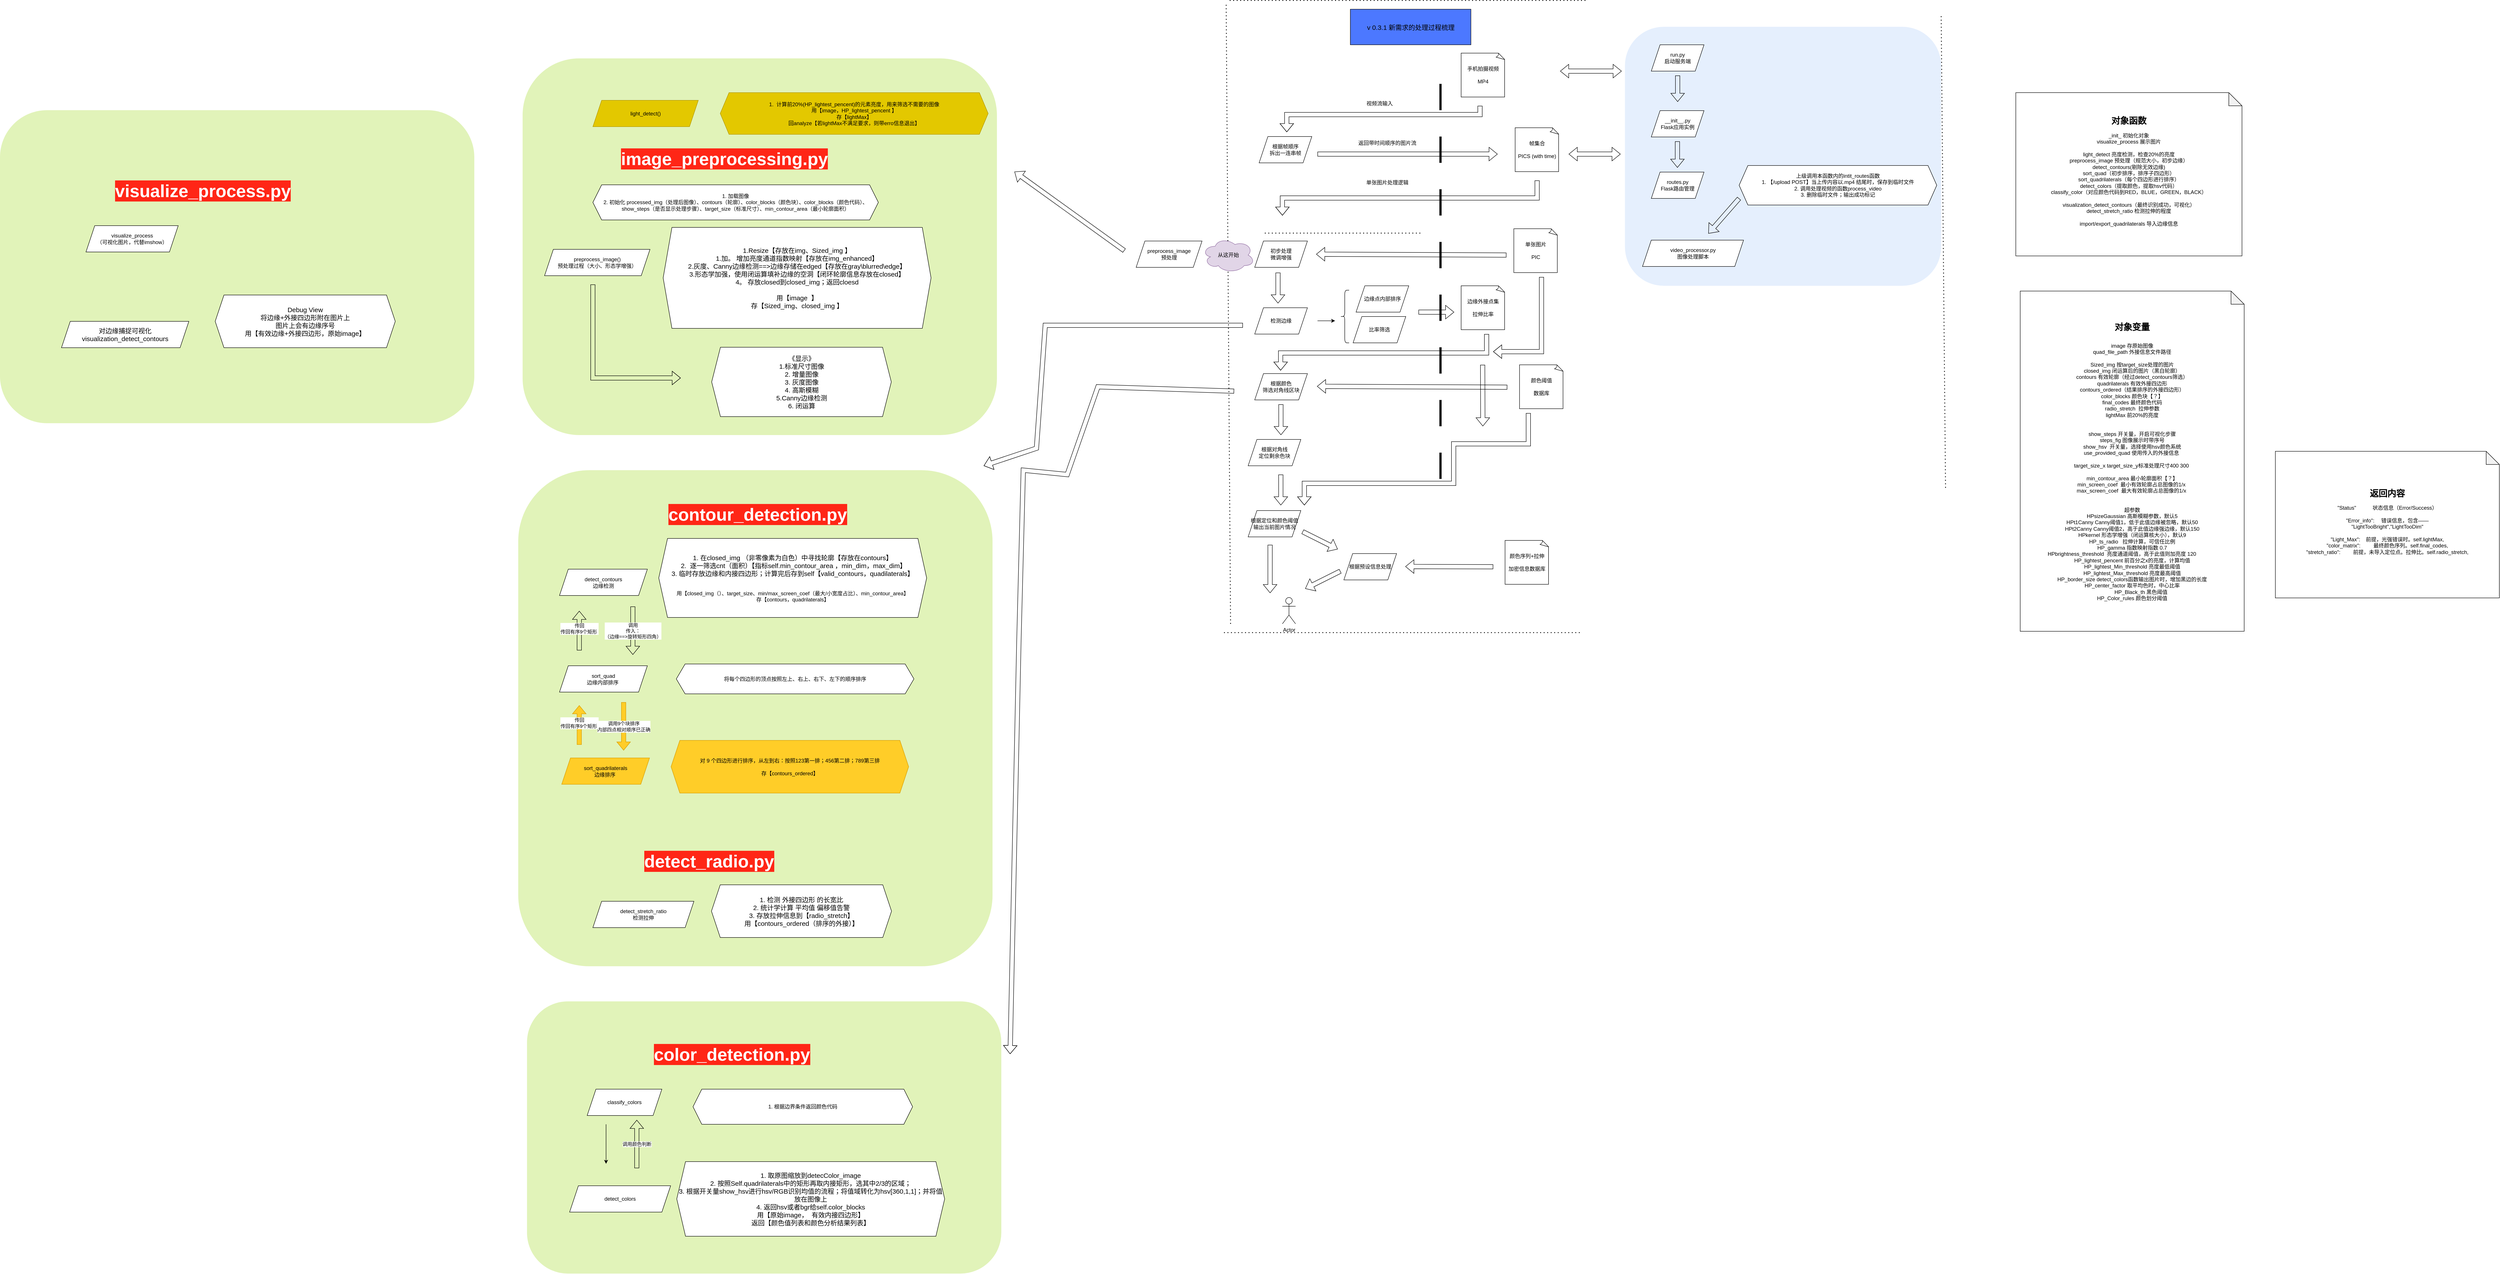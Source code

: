 <mxfile version="26.0.16">
  <diagram name="第 1 页" id="X3MkfHMA-2dLpV_lL1O-">
    <mxGraphModel dx="5088" dy="-6663" grid="1" gridSize="10" guides="1" tooltips="1" connect="1" arrows="1" fold="1" page="1" pageScale="1" pageWidth="827" pageHeight="1169" math="0" shadow="0">
      <root>
        <mxCell id="0" />
        <mxCell id="1" parent="0" />
        <mxCell id="vRCZJDBlkF_2aCLNZv0a-88" value="" style="rounded=1;whiteSpace=wrap;html=1;fillColor=#cdeb8b;strokeColor=none;gradientColor=none;opacity=60;" vertex="1" parent="1">
          <mxGeometry x="-1960" y="8488" width="1080" height="713" as="geometry" />
        </mxCell>
        <mxCell id="vRCZJDBlkF_2aCLNZv0a-86" value="" style="rounded=1;whiteSpace=wrap;html=1;fillColor=#cdeb8b;strokeColor=none;gradientColor=none;opacity=60;" vertex="1" parent="1">
          <mxGeometry x="-760" y="10518" width="1080" height="620" as="geometry" />
        </mxCell>
        <mxCell id="vRCZJDBlkF_2aCLNZv0a-84" value="" style="rounded=1;whiteSpace=wrap;html=1;fillColor=#cdeb8b;strokeColor=none;gradientColor=none;opacity=60;" vertex="1" parent="1">
          <mxGeometry x="-780" y="9308" width="1080" height="1130" as="geometry" />
        </mxCell>
        <mxCell id="vRCZJDBlkF_2aCLNZv0a-82" value="" style="rounded=1;whiteSpace=wrap;html=1;fillColor=#cdeb8b;strokeColor=none;gradientColor=none;opacity=60;" vertex="1" parent="1">
          <mxGeometry x="-770" y="8370" width="1080" height="858" as="geometry" />
        </mxCell>
        <mxCell id="vRCZJDBlkF_2aCLNZv0a-47" value="" style="rounded=1;whiteSpace=wrap;html=1;fillColor=#dae8fc;strokeColor=none;opacity=70;" vertex="1" parent="1">
          <mxGeometry x="1740" y="8298" width="720" height="590" as="geometry" />
        </mxCell>
        <mxCell id="7vLvrybka1iJJGD-MOHu-24" value="&lt;span style=&quot;font-size: 15px;&quot;&gt;1. 在closed_img （非零像素为白色）中寻找轮廓【存放在contours】&lt;/span&gt;&lt;div&gt;&lt;span style=&quot;font-size: 15px;&quot;&gt;&amp;nbsp;2.&amp;nbsp; 逐一筛选cnt（面积）【指标self.min_contour_area ，min_dim，max_dim】&lt;/span&gt;&lt;/div&gt;&lt;div&gt;&lt;span style=&quot;font-size: 15px;&quot;&gt;3. 临时存放边缘和内接四边形；计算完后存到self【valid_contours，quadilaterals】&lt;/span&gt;&lt;/div&gt;&lt;div&gt;&lt;br&gt;&lt;/div&gt;&lt;div&gt;&lt;br&gt;&lt;/div&gt;&lt;div&gt;用【closed_img（）、target_size、min/max_screen_coef（最大/小宽度占比）、min_contour_area】&lt;/div&gt;&lt;div&gt;存【contours，quadrilaterals】&lt;/div&gt;" style="shape=hexagon;perimeter=hexagonPerimeter2;whiteSpace=wrap;html=1;fixedSize=1;" parent="1" vertex="1">
          <mxGeometry x="-460" y="9463.5" width="610" height="180" as="geometry" />
        </mxCell>
        <mxCell id="7vLvrybka1iJJGD-MOHu-25" value="visualize_process&lt;div&gt;（可视化图片，代替imshow&lt;span style=&quot;background-color: transparent; color: light-dark(rgb(0, 0, 0), rgb(255, 255, 255));&quot;&gt;）&lt;/span&gt;&lt;/div&gt;" style="shape=parallelogram;perimeter=parallelogramPerimeter;whiteSpace=wrap;html=1;fixedSize=1;" parent="1" vertex="1">
          <mxGeometry x="-1764.23" y="8751" width="210" height="60" as="geometry" />
        </mxCell>
        <mxCell id="7vLvrybka1iJJGD-MOHu-26" value="detect_contours&lt;div&gt;边缘检测&lt;/div&gt;" style="shape=parallelogram;perimeter=parallelogramPerimeter;whiteSpace=wrap;html=1;fixedSize=1;" parent="1" vertex="1">
          <mxGeometry x="-686" y="9533.5" width="200" height="60" as="geometry" />
        </mxCell>
        <mxCell id="7vLvrybka1iJJGD-MOHu-27" value="&lt;div&gt;sort_quadrilaterals&lt;/div&gt;&lt;div&gt;&lt;span style=&quot;background-color: transparent; color: light-dark(rgb(0, 0, 0), rgb(255, 255, 255));&quot;&gt;边缘排序&amp;nbsp;&lt;/span&gt;&lt;/div&gt;" style="shape=parallelogram;perimeter=parallelogramPerimeter;whiteSpace=wrap;html=1;fixedSize=1;fillColor=#ffcd28;strokeColor=#d79b00;gradientColor=none;" parent="1" vertex="1">
          <mxGeometry x="-681" y="9963.5" width="200" height="60" as="geometry" />
        </mxCell>
        <mxCell id="7vLvrybka1iJJGD-MOHu-28" value="&lt;div&gt;detect_stretch_ratio&lt;/div&gt;&lt;div&gt;检测拉伸&lt;/div&gt;" style="shape=parallelogram;perimeter=parallelogramPerimeter;whiteSpace=wrap;html=1;fixedSize=1;" parent="1" vertex="1">
          <mxGeometry x="-610" y="10290" width="230" height="60" as="geometry" />
        </mxCell>
        <mxCell id="7vLvrybka1iJJGD-MOHu-30" value="&lt;div&gt;&lt;font style=&quot;font-size: 20px;&quot;&gt;&lt;b&gt;对象变量&lt;/b&gt;&lt;/font&gt;&lt;/div&gt;&lt;div&gt;&lt;font style=&quot;font-size: 20px;&quot;&gt;&lt;b&gt;&lt;br&gt;&lt;/b&gt;&lt;/font&gt;&lt;/div&gt;image 存原始图像&lt;div&gt;quad_file_path 外接信息文件路径&lt;br&gt;&lt;div&gt;&lt;br&gt;&lt;/div&gt;&lt;div&gt;Sized_img 按target_size处理的&lt;span style=&quot;background-color: transparent; color: light-dark(rgb(0, 0, 0), rgb(255, 255, 255));&quot;&gt;图片&lt;/span&gt;&lt;/div&gt;&lt;div&gt;closed_img 闭运算后的图片（黑白轮廓）&lt;/div&gt;&lt;div&gt;contours 有效轮廓（经过detect_contours筛选）&lt;/div&gt;&lt;div&gt;quadrilaterals 有效外接四边形&lt;/div&gt;&lt;div&gt;contours_ordered（结果排序的外接四边形）&lt;/div&gt;&lt;div&gt;color_blocks 颜色块【？】&lt;/div&gt;&lt;div&gt;final_codes 最终颜色代码&lt;/div&gt;&lt;div&gt;&lt;div&gt;radio_stretch&amp;nbsp; 拉伸参数&lt;/div&gt;&lt;/div&gt;&lt;div&gt;lightMax 前20%的亮度&lt;/div&gt;&lt;div&gt;&lt;br&gt;&lt;/div&gt;&lt;div&gt;&lt;br&gt;&lt;/div&gt;&lt;div&gt;show_steps 开关量，开启可视化步骤&lt;/div&gt;&lt;div&gt;steps_fig 图像展示时带序号&lt;/div&gt;&lt;div&gt;show_hsv&amp;nbsp; 开关量，选择使用hsv颜色系统&lt;/div&gt;&lt;div&gt;use_provided_quad&amp;nbsp;使用传入的外接信息&amp;nbsp;&lt;/div&gt;&lt;div&gt;&lt;br&gt;&lt;/div&gt;&lt;div&gt;target_size_x&amp;nbsp;&lt;span style=&quot;background-color: transparent; color: light-dark(rgb(0, 0, 0), rgb(255, 255, 255));&quot;&gt;target_size_y&lt;/span&gt;&lt;span style=&quot;background-color: transparent; color: light-dark(rgb(0, 0, 0), rgb(255, 255, 255));&quot;&gt;标准处理尺寸400 300&amp;nbsp;&lt;/span&gt;&lt;/div&gt;&lt;div&gt;&lt;br&gt;&lt;/div&gt;&lt;div&gt;min_contour_area 最小轮廓面积【？】&lt;/div&gt;&lt;div&gt;&lt;div&gt;min_screen_coef&amp;nbsp; 最小有效轮廓占总图像的1/x&amp;nbsp;&lt;/div&gt;&lt;/div&gt;&lt;div&gt;max_screen_coef&amp;nbsp; 最大有效轮廓占总图像的1/x&amp;nbsp;&lt;/div&gt;&lt;div&gt;&lt;br&gt;&lt;/div&gt;&lt;div&gt;&lt;br&gt;&lt;/div&gt;&lt;div&gt;超参数&lt;/div&gt;&lt;div&gt;HPsizeGaussian 高斯模糊参数，默认5&lt;/div&gt;&lt;div&gt;HPt1Canny Canny阈值1，低于此值边缘被忽略，默认50&lt;/div&gt;&lt;div&gt;HPt2Canny&amp;nbsp;&lt;span style=&quot;background-color: transparent; color: light-dark(rgb(0, 0, 0), rgb(255, 255, 255));&quot;&gt;Canny阈值2，高于此值边缘强边缘，默认150&lt;/span&gt;&lt;/div&gt;&lt;div&gt;&lt;span style=&quot;background-color: transparent; color: light-dark(rgb(0, 0, 0), rgb(255, 255, 255));&quot;&gt;HPkernel 形态学增强（闭运算核大小），默认9&lt;/span&gt;&lt;/div&gt;&lt;div&gt;&lt;span style=&quot;background-color: transparent;&quot;&gt;&lt;div style=&quot;&quot;&gt;HP_ts_radio&amp;nbsp; &amp;nbsp;拉伸计算，可信任比例&lt;/div&gt;&lt;div style=&quot;&quot;&gt;HP_gamma 指数映射指数 0.7&lt;/div&gt;&lt;div style=&quot;&quot;&gt;&lt;div&gt;HPbrightness_threshold&amp;nbsp; 亮度通道阈值，高于此值则加亮度 120&amp;nbsp; &amp;nbsp; &amp;nbsp; &amp;nbsp; &amp;nbsp; &amp;nbsp; &amp;nbsp;&amp;nbsp;&lt;/div&gt;&lt;div&gt;HP_lightest_pencent 前百分之x的亮度，计算均值&lt;/div&gt;&lt;div&gt;HP_lightest_Min_threshold 亮度最低阈值&lt;/div&gt;&lt;div&gt;HP_lightest_Max_threshold 亮度最高阈值&lt;/div&gt;&lt;div&gt;HP_border_size detect_colors函数输出图片时，增加黑边的长度&lt;/div&gt;&lt;div&gt;HP_center_factor 取平均色时，中心比率&lt;/div&gt;&lt;/div&gt;&lt;/span&gt;&lt;/div&gt;&lt;/div&gt;&lt;blockquote style=&quot;margin: 0 0 0 40px; border: none; padding: 0px;&quot;&gt;&lt;div&gt;&lt;div&gt;&lt;span style=&quot;background-color: transparent;&quot;&gt;&lt;div style=&quot;&quot;&gt;&lt;div&gt;HP_Black_th 黑色阈值&lt;/div&gt;&lt;/div&gt;&lt;/span&gt;&lt;/div&gt;&lt;/div&gt;&lt;/blockquote&gt;&lt;div&gt;&lt;span style=&quot;background-color: transparent;&quot;&gt;&lt;div style=&quot;&quot;&gt;&lt;div&gt;HP_Color_rules 颜色划分阈值&lt;/div&gt;&lt;/div&gt;&lt;/span&gt;&lt;/div&gt;" style="shape=note;whiteSpace=wrap;html=1;backgroundOutline=1;darkOpacity=0.05;" parent="1" vertex="1">
          <mxGeometry x="2640" y="8900" width="510" height="775" as="geometry" />
        </mxCell>
        <mxCell id="7vLvrybka1iJJGD-MOHu-31" value="&lt;div&gt;&lt;font style=&quot;font-size: 20px;&quot;&gt;&lt;b&gt;对象函数&lt;/b&gt;&lt;/font&gt;&lt;/div&gt;&lt;div&gt;&lt;br&gt;&lt;/div&gt;&lt;div&gt;_init_ 初始化对象&lt;/div&gt;&lt;div&gt;visualize_process 展示图片&lt;/div&gt;&lt;div&gt;&lt;br&gt;&lt;/div&gt;&lt;div&gt;light_detect 亮度检测，检查20%的亮度&lt;/div&gt;&lt;div&gt;preprocess_image 预处理（规范大小，初步边缘）&lt;/div&gt;&lt;div&gt;detect_contours(剔除无效边缘)&lt;/div&gt;&lt;div&gt;sort_quad（初步排序，排序子四边形）&lt;/div&gt;&lt;div&gt;sort_quadrilaterals（每个四边形进行排序）&lt;/div&gt;&lt;div&gt;detect_colors（提取颜色，提取hsv代码）&lt;/div&gt;&lt;div&gt;classify_color（对应颜色代码到RED，BLUE，GREEN，BLACK）&lt;/div&gt;&lt;div&gt;&lt;br&gt;&lt;/div&gt;&lt;div&gt;visualization_detect_contours（最终识别成功，可视化）&lt;/div&gt;&lt;div&gt;&lt;div&gt;detect_stretch_ratio 检测拉伸的程度&lt;/div&gt;&lt;/div&gt;&lt;div&gt;&lt;br&gt;&lt;/div&gt;&lt;div&gt;import/export_quadrilaterals 导入边缘信息&lt;/div&gt;&lt;div&gt;&lt;br&gt;&lt;/div&gt;" style="shape=note;whiteSpace=wrap;html=1;backgroundOutline=1;darkOpacity=0.05;" parent="1" vertex="1">
          <mxGeometry x="2630" y="8448" width="515" height="372" as="geometry" />
        </mxCell>
        <UserObject label="visualize_process.py" id="7vLvrybka1iJJGD-MOHu-44">
          <mxCell style="text;whiteSpace=wrap;fontSize=40;labelBackgroundColor=#FF2616;fontStyle=1;fontColor=#FFFFFF;" parent="1" vertex="1">
            <mxGeometry x="-1700" y="8641" width="440" height="40" as="geometry" />
          </mxCell>
        </UserObject>
        <mxCell id="7vLvrybka1iJJGD-MOHu-45" value="&lt;div&gt;&lt;div&gt;&lt;span style=&quot;font-size: 15px;&quot;&gt;Debug View&lt;/span&gt;&lt;/div&gt;&lt;div&gt;&lt;span style=&quot;font-size: 15px;&quot;&gt;将边缘+外接四边形附在图片上&lt;/span&gt;&lt;span style=&quot;background-color: transparent; color: light-dark(rgb(0, 0, 0), rgb(255, 255, 255));&quot;&gt;&lt;/span&gt;&lt;/div&gt;&lt;/div&gt;&lt;div&gt;&lt;span style=&quot;font-size: 15px;&quot;&gt;图片上会有边缘序号&lt;/span&gt;&lt;/div&gt;&lt;div&gt;&lt;span style=&quot;font-size: 15px;&quot;&gt;用【有效边缘+外接四边形，原始image】&lt;/span&gt;&lt;/div&gt;" style="shape=hexagon;perimeter=hexagonPerimeter2;whiteSpace=wrap;html=1;fixedSize=1;" parent="1" vertex="1">
          <mxGeometry x="-1470" y="8909" width="410" height="120" as="geometry" />
        </mxCell>
        <mxCell id="7vLvrybka1iJJGD-MOHu-46" value="&lt;span style=&quot;font-size: 15px;&quot;&gt;对边缘捕捉可视化&lt;/span&gt;&lt;div&gt;&lt;span style=&quot;background-color: transparent; font-size: 15px;&quot;&gt;visualization_detect_contours&lt;/span&gt;&lt;/div&gt;" style="shape=parallelogram;perimeter=parallelogramPerimeter;whiteSpace=wrap;html=1;fixedSize=1;" parent="1" vertex="1">
          <mxGeometry x="-1820" y="8969" width="290" height="60" as="geometry" />
        </mxCell>
        <UserObject label="color_detection.py" id="7vLvrybka1iJJGD-MOHu-49">
          <mxCell style="text;whiteSpace=wrap;fontSize=40;labelBackgroundColor=#FF2616;fontStyle=1;fontColor=#FFFFFF;" parent="1" vertex="1">
            <mxGeometry x="-473" y="10608" width="440" height="40" as="geometry" />
          </mxCell>
        </UserObject>
        <mxCell id="7vLvrybka1iJJGD-MOHu-50" value="detect_colors" style="shape=parallelogram;perimeter=parallelogramPerimeter;whiteSpace=wrap;html=1;fixedSize=1;" parent="1" vertex="1">
          <mxGeometry x="-663" y="10938" width="230" height="60" as="geometry" />
        </mxCell>
        <mxCell id="7vLvrybka1iJJGD-MOHu-51" value="&lt;span style=&quot;font-size: 15px;&quot;&gt;1. 取原图缩放到detecColor_image&lt;/span&gt;&lt;div&gt;&lt;span style=&quot;font-size: 15px;&quot;&gt;2. 按照Self.quadrilaterals中的矩形再取内接矩形，选其中2/3的区域；&lt;/span&gt;&lt;/div&gt;&lt;div&gt;&lt;span style=&quot;font-size: 15px;&quot;&gt;3. 根据开关量show_hsv进行hsv/RGB识别均值的流程；将值域转化为hsv[360,1,1]；并将值放在图像上&lt;/span&gt;&lt;/div&gt;&lt;div&gt;&lt;span style=&quot;font-size: 15px;&quot;&gt;4. 返回hsv或者bgr给self.color_blocks&lt;/span&gt;&lt;/div&gt;&lt;div&gt;&lt;span style=&quot;font-size: 15px;&quot;&gt;用【原始image&lt;/span&gt;&lt;font style=&quot;font-size: 15px;&quot;&gt;，&amp;nbsp; 有效内接四边形】&lt;/font&gt;&lt;/div&gt;&lt;div&gt;&lt;font style=&quot;font-size: 15px;&quot;&gt;返回【颜色值列表和颜色分析结果列表】&lt;/font&gt;&lt;/div&gt;" style="shape=hexagon;perimeter=hexagonPerimeter2;whiteSpace=wrap;html=1;fixedSize=1;" parent="1" vertex="1">
          <mxGeometry x="-419" y="10883" width="610" height="170" as="geometry" />
        </mxCell>
        <mxCell id="7vLvrybka1iJJGD-MOHu-52" value="classify_colors" style="shape=parallelogram;perimeter=parallelogramPerimeter;whiteSpace=wrap;html=1;fixedSize=1;" parent="1" vertex="1">
          <mxGeometry x="-623" y="10718" width="170" height="60" as="geometry" />
        </mxCell>
        <mxCell id="7vLvrybka1iJJGD-MOHu-53" value="1. 根据边界条件返回颜色代码" style="shape=hexagon;perimeter=hexagonPerimeter2;whiteSpace=wrap;html=1;fixedSize=1;" parent="1" vertex="1">
          <mxGeometry x="-382" y="10718" width="500" height="80" as="geometry" />
        </mxCell>
        <mxCell id="7vLvrybka1iJJGD-MOHu-55" value="调用颜色判断" style="shape=flexArrow;endArrow=classic;html=1;rounded=0;" parent="1" edge="1">
          <mxGeometry width="50" height="50" relative="1" as="geometry">
            <mxPoint x="-510" y="10898" as="sourcePoint" />
            <mxPoint x="-510" y="10788" as="targetPoint" />
            <Array as="points" />
          </mxGeometry>
        </mxCell>
        <mxCell id="7vLvrybka1iJJGD-MOHu-56" value="" style="endArrow=classic;html=1;rounded=0;" parent="1" edge="1">
          <mxGeometry width="50" height="50" relative="1" as="geometry">
            <mxPoint x="-580" y="10798" as="sourcePoint" />
            <mxPoint x="-580" y="10888" as="targetPoint" />
          </mxGeometry>
        </mxCell>
        <UserObject label="detect_radio.py" id="7vLvrybka1iJJGD-MOHu-57">
          <mxCell style="text;whiteSpace=wrap;fontSize=40;labelBackgroundColor=#FF2616;fontStyle=1;fontColor=#FFFFFF;" parent="1" vertex="1">
            <mxGeometry x="-495" y="10168" width="440" height="40" as="geometry" />
          </mxCell>
        </UserObject>
        <mxCell id="7vLvrybka1iJJGD-MOHu-62" value="&lt;div&gt;&lt;div&gt;&lt;span style=&quot;font-size: 15px;&quot;&gt;1. 检测 外接四边形 的长宽比&lt;/span&gt;&lt;/div&gt;&lt;/div&gt;&lt;div&gt;&lt;span style=&quot;font-size: 15px;&quot;&gt;2. 统计学计算 平均值 偏移值告警&lt;/span&gt;&lt;/div&gt;&lt;div&gt;&lt;span style=&quot;font-size: 15px;&quot;&gt;3. 存放拉伸信息到【radio_stretch】&lt;/span&gt;&lt;/div&gt;&lt;div&gt;&lt;span style=&quot;font-size: 15px;&quot;&gt;用【&lt;/span&gt;&lt;span style=&quot;background-color: transparent; font-size: 15px;&quot;&gt;contours_ordered（排序的外接）&lt;/span&gt;&lt;span style=&quot;font-size: 15px;&quot;&gt;】&lt;/span&gt;&lt;/div&gt;" style="shape=hexagon;perimeter=hexagonPerimeter2;whiteSpace=wrap;html=1;fixedSize=1;" parent="1" vertex="1">
          <mxGeometry x="-340" y="10252.5" width="410" height="120" as="geometry" />
        </mxCell>
        <mxCell id="7vLvrybka1iJJGD-MOHu-63" value="&lt;div&gt;sort_quad&lt;/div&gt;&lt;div&gt;&lt;span style=&quot;background-color: transparent; color: light-dark(rgb(0, 0, 0), rgb(255, 255, 255));&quot;&gt;边缘内部排序&amp;nbsp;&lt;/span&gt;&lt;/div&gt;" style="shape=parallelogram;perimeter=parallelogramPerimeter;whiteSpace=wrap;html=1;fixedSize=1;" parent="1" vertex="1">
          <mxGeometry x="-686" y="9753.5" width="200" height="60" as="geometry" />
        </mxCell>
        <UserObject label="contour_detection.py" id="7vLvrybka1iJJGD-MOHu-65">
          <mxCell style="text;whiteSpace=wrap;fontSize=40;labelBackgroundColor=#FF2616;fontStyle=1;fontColor=#FFFFFF;" parent="1" vertex="1">
            <mxGeometry x="-440" y="9378" width="440" height="40" as="geometry" />
          </mxCell>
        </UserObject>
        <mxCell id="7vLvrybka1iJJGD-MOHu-66" value="调用&lt;div&gt;传入：&lt;/div&gt;&lt;div&gt;（边缘==&amp;gt;旋转矩形四角）&lt;/div&gt;" style="shape=flexArrow;endArrow=classic;html=1;rounded=0;" parent="1" edge="1">
          <mxGeometry x="0.004" width="50" height="50" relative="1" as="geometry">
            <mxPoint x="-519" y="9618.5" as="sourcePoint" />
            <mxPoint x="-519" y="9728.5" as="targetPoint" />
            <Array as="points" />
            <mxPoint as="offset" />
          </mxGeometry>
        </mxCell>
        <mxCell id="7vLvrybka1iJJGD-MOHu-67" value="调用9个块排序&lt;div&gt;内部四点相对顺序已正确&lt;/div&gt;" style="shape=flexArrow;endArrow=classic;html=1;rounded=0;fillColor=#ffcd28;strokeColor=#d79b00;gradientColor=none;" parent="1" edge="1">
          <mxGeometry width="50" height="50" relative="1" as="geometry">
            <mxPoint x="-540" y="9836.5" as="sourcePoint" />
            <mxPoint x="-540" y="9946.5" as="targetPoint" />
            <Array as="points" />
          </mxGeometry>
        </mxCell>
        <mxCell id="7vLvrybka1iJJGD-MOHu-68" value="" style="shape=flexArrow;endArrow=classic;html=1;rounded=0;" parent="1" edge="1">
          <mxGeometry width="50" height="50" relative="1" as="geometry">
            <mxPoint x="-641" y="9718.5" as="sourcePoint" />
            <mxPoint x="-641" y="9628.5" as="targetPoint" />
          </mxGeometry>
        </mxCell>
        <mxCell id="7vLvrybka1iJJGD-MOHu-69" value="传回&lt;br&gt;&lt;div&gt;传回有序9个矩形&amp;nbsp;&lt;/div&gt;" style="edgeLabel;html=1;align=center;verticalAlign=middle;resizable=0;points=[];" parent="7vLvrybka1iJJGD-MOHu-68" vertex="1" connectable="0">
          <mxGeometry x="0.114" relative="1" as="geometry">
            <mxPoint as="offset" />
          </mxGeometry>
        </mxCell>
        <mxCell id="7vLvrybka1iJJGD-MOHu-70" value="&lt;div&gt;将每个四边形的顶点按照左上、右上、右下、左下的顺序排序&lt;/div&gt;" style="shape=hexagon;perimeter=hexagonPerimeter2;whiteSpace=wrap;html=1;fixedSize=1;" parent="1" vertex="1">
          <mxGeometry x="-420" y="9749.5" width="541" height="68" as="geometry" />
        </mxCell>
        <mxCell id="7vLvrybka1iJJGD-MOHu-71" value="&lt;div&gt;对 9 个四边形进行排序，从左到右：按照123第一排；456第二排；789第三排&lt;/div&gt;&lt;div&gt;&lt;br&gt;&lt;/div&gt;&lt;div&gt;存【contours_ordered】&lt;/div&gt;" style="shape=hexagon;perimeter=hexagonPerimeter2;whiteSpace=wrap;html=1;fixedSize=1;fillColor=#ffcd28;strokeColor=#d79b00;gradientColor=none;" parent="1" vertex="1">
          <mxGeometry x="-432" y="9923.5" width="541" height="120" as="geometry" />
        </mxCell>
        <mxCell id="7vLvrybka1iJJGD-MOHu-72" value="" style="shape=flexArrow;endArrow=classic;html=1;rounded=0;fillColor=#ffcd28;strokeColor=#d79b00;gradientColor=none;" parent="1" edge="1">
          <mxGeometry width="50" height="50" relative="1" as="geometry">
            <mxPoint x="-641" y="9933.5" as="sourcePoint" />
            <mxPoint x="-641" y="9843.5" as="targetPoint" />
          </mxGeometry>
        </mxCell>
        <mxCell id="7vLvrybka1iJJGD-MOHu-73" value="传回&lt;br&gt;&lt;div&gt;传回有序9个矩形&amp;nbsp;&lt;/div&gt;" style="edgeLabel;html=1;align=center;verticalAlign=middle;resizable=0;points=[];" parent="7vLvrybka1iJJGD-MOHu-72" vertex="1" connectable="0">
          <mxGeometry x="0.114" relative="1" as="geometry">
            <mxPoint as="offset" />
          </mxGeometry>
        </mxCell>
        <mxCell id="cnEs0zNnc2Y4UcNPGsv1-5" value="&lt;div&gt;&lt;font style=&quot;font-size: 20px;&quot;&gt;&lt;b&gt;返回内容&lt;/b&gt;&lt;/font&gt;&lt;/div&gt;&lt;div&gt;&lt;br&gt;&lt;/div&gt;&lt;div&gt;&quot;Status&quot;&lt;span style=&quot;white-space: pre;&quot;&gt;&#x9;&lt;/span&gt;&lt;span style=&quot;white-space: pre;&quot;&gt;&#x9;&lt;/span&gt;状态信息（Error/Success）&lt;/div&gt;&lt;div&gt;&lt;br&gt;&lt;/div&gt;&lt;div&gt;&quot;Error_info&quot;:&lt;span style=&quot;white-space: pre;&quot;&gt;&#x9;&lt;/span&gt;错误信息，包含——&lt;/div&gt;&lt;div&gt;&quot;LightTooBright&quot;,&quot;LightTooDim&quot;&lt;/div&gt;&lt;div&gt;&lt;br&gt;&lt;/div&gt;&lt;div&gt;&quot;Light_Max&quot;:&lt;span style=&quot;white-space: pre;&quot;&gt;&#x9;&lt;/span&gt;前提，光强错误时。self.lightMax,&lt;/div&gt;&lt;div&gt;&lt;div&gt;&quot;color_matrix&quot;: &lt;span style=&quot;white-space: pre;&quot;&gt;&#x9;&lt;/span&gt;最终颜色序列。self.final_codes,&lt;/div&gt;&lt;/div&gt;&lt;div&gt;&lt;div&gt;&quot;stretch_ratio&quot;: &lt;span style=&quot;white-space: pre;&quot;&gt;&#x9;&lt;/span&gt;前提，未导入定位点。拉伸比。self.radio_stretch,&lt;/div&gt;&lt;/div&gt;&lt;div&gt;&lt;br&gt;&lt;/div&gt;" style="shape=note;whiteSpace=wrap;html=1;backgroundOutline=1;darkOpacity=0.05;" parent="1" vertex="1">
          <mxGeometry x="3221" y="9265" width="510" height="334" as="geometry" />
        </mxCell>
        <mxCell id="2" value="run.py&lt;div&gt;启动服务端&lt;/div&gt;" style="shape=parallelogram;perimeter=parallelogramPerimeter;whiteSpace=wrap;html=1;fixedSize=1;" parent="1" vertex="1">
          <mxGeometry x="1800" y="8339" width="120" height="60" as="geometry" />
        </mxCell>
        <mxCell id="3" value="__init__.py&lt;div&gt;Flask应用实例&lt;/div&gt;" style="shape=parallelogram;perimeter=parallelogramPerimeter;whiteSpace=wrap;html=1;fixedSize=1;" parent="1" vertex="1">
          <mxGeometry x="1800" y="8489" width="120" height="60" as="geometry" />
        </mxCell>
        <mxCell id="4" value="routes.py&lt;div&gt;Flask路由管理&lt;/div&gt;" style="shape=parallelogram;perimeter=parallelogramPerimeter;whiteSpace=wrap;html=1;fixedSize=1;" parent="1" vertex="1">
          <mxGeometry x="1800" y="8629" width="120" height="60" as="geometry" />
        </mxCell>
        <mxCell id="5" value="video_processor.py&lt;div&gt;图像处理脚本&lt;/div&gt;" style="shape=parallelogram;perimeter=parallelogramPerimeter;whiteSpace=wrap;html=1;fixedSize=1;" parent="1" vertex="1">
          <mxGeometry x="1780" y="8784" width="230" height="60" as="geometry" />
        </mxCell>
        <mxCell id="6" value="" style="shape=flexArrow;endArrow=classic;html=1;rounded=0;" parent="1" edge="1">
          <mxGeometry width="50" height="50" relative="1" as="geometry">
            <mxPoint x="1860" y="8409" as="sourcePoint" />
            <mxPoint x="1860" y="8469" as="targetPoint" />
          </mxGeometry>
        </mxCell>
        <mxCell id="7" value="" style="shape=flexArrow;endArrow=classic;html=1;rounded=0;" parent="1" edge="1">
          <mxGeometry width="50" height="50" relative="1" as="geometry">
            <mxPoint x="1859.5" y="8559" as="sourcePoint" />
            <mxPoint x="1859.5" y="8619" as="targetPoint" />
          </mxGeometry>
        </mxCell>
        <mxCell id="8" value="上级调用本函数内的intit_routes函数&lt;div&gt;1. 【/upload POST】当上传内容以.mp4 结尾时，保存到临时文件&lt;/div&gt;&lt;div&gt;2. 调用处理视频的函数process_video&lt;/div&gt;&lt;div&gt;3. 删除临时文件；输出成功标记&lt;/div&gt;" style="shape=hexagon;perimeter=hexagonPerimeter2;whiteSpace=wrap;html=1;fixedSize=1;" parent="1" vertex="1">
          <mxGeometry x="2000" y="8614" width="450" height="90" as="geometry" />
        </mxCell>
        <mxCell id="9" value="" style="shape=flexArrow;endArrow=classic;html=1;rounded=0;" parent="1" edge="1">
          <mxGeometry width="50" height="50" relative="1" as="geometry">
            <mxPoint x="2000" y="8689" as="sourcePoint" />
            <mxPoint x="1930" y="8769" as="targetPoint" />
          </mxGeometry>
        </mxCell>
        <mxCell id="vRCZJDBlkF_2aCLNZv0a-9" value="v 0.3.1 新需求的处理过程梳理" style="text;html=1;align=center;verticalAlign=middle;whiteSpace=wrap;rounded=0;strokeColor=default;fillColor=#4C78FF;fontSize=15;" vertex="1" parent="1">
          <mxGeometry x="1114.75" y="8258" width="274.5" height="81" as="geometry" />
        </mxCell>
        <mxCell id="vRCZJDBlkF_2aCLNZv0a-11" value="根据帧顺序&lt;div&gt;拆出一连串帧&lt;/div&gt;" style="shape=parallelogram;perimeter=parallelogramPerimeter;whiteSpace=wrap;html=1;fixedSize=1;" vertex="1" parent="1">
          <mxGeometry x="907" y="8548" width="120" height="60" as="geometry" />
        </mxCell>
        <mxCell id="vRCZJDBlkF_2aCLNZv0a-12" value="手机拍摄视频&lt;div&gt;&lt;br&gt;&lt;/div&gt;&lt;div&gt;MP4&lt;/div&gt;" style="whiteSpace=wrap;html=1;shape=mxgraph.basic.document" vertex="1" parent="1">
          <mxGeometry x="1367" y="8358" width="100" height="100" as="geometry" />
        </mxCell>
        <mxCell id="vRCZJDBlkF_2aCLNZv0a-13" value="" style="endArrow=none;dashed=1;html=1;dashPattern=1 3;strokeWidth=2;rounded=0;" edge="1" parent="1">
          <mxGeometry width="50" height="50" relative="1" as="geometry">
            <mxPoint x="840" y="8238" as="sourcePoint" />
            <mxPoint x="1650" y="8238" as="targetPoint" />
          </mxGeometry>
        </mxCell>
        <mxCell id="vRCZJDBlkF_2aCLNZv0a-14" value="" style="endArrow=none;dashed=1;html=1;dashPattern=1 3;strokeWidth=2;rounded=0;" edge="1" parent="1">
          <mxGeometry width="50" height="50" relative="1" as="geometry">
            <mxPoint x="827" y="9678" as="sourcePoint" />
            <mxPoint x="1637" y="9678" as="targetPoint" />
          </mxGeometry>
        </mxCell>
        <mxCell id="vRCZJDBlkF_2aCLNZv0a-15" value="" style="endArrow=none;dashed=1;html=1;dashPattern=1 3;strokeWidth=2;rounded=0;" edge="1" parent="1">
          <mxGeometry width="50" height="50" relative="1" as="geometry">
            <mxPoint x="842" y="9658" as="sourcePoint" />
            <mxPoint x="832" y="8248" as="targetPoint" />
          </mxGeometry>
        </mxCell>
        <mxCell id="vRCZJDBlkF_2aCLNZv0a-16" value="" style="endArrow=none;dashed=1;html=1;dashPattern=1 3;strokeWidth=2;rounded=0;" edge="1" parent="1">
          <mxGeometry width="50" height="50" relative="1" as="geometry">
            <mxPoint x="2470" y="9348" as="sourcePoint" />
            <mxPoint x="2460" y="8268" as="targetPoint" />
          </mxGeometry>
        </mxCell>
        <mxCell id="vRCZJDBlkF_2aCLNZv0a-17" value="" style="endArrow=none;dashed=1;html=1;dashPattern=12 12;strokeWidth=5;rounded=0;" edge="1" parent="1">
          <mxGeometry width="50" height="50" relative="1" as="geometry">
            <mxPoint x="1320" y="9328" as="sourcePoint" />
            <mxPoint x="1320" y="8368" as="targetPoint" />
          </mxGeometry>
        </mxCell>
        <mxCell id="vRCZJDBlkF_2aCLNZv0a-19" value="帧集合&lt;div&gt;&lt;br&gt;&lt;/div&gt;&lt;div&gt;PICS (with time)&lt;/div&gt;" style="whiteSpace=wrap;html=1;shape=mxgraph.basic.document" vertex="1" parent="1">
          <mxGeometry x="1490" y="8528" width="100" height="100" as="geometry" />
        </mxCell>
        <mxCell id="vRCZJDBlkF_2aCLNZv0a-20" value="" style="shape=flexArrow;endArrow=classic;html=1;rounded=0;" edge="1" parent="1">
          <mxGeometry width="50" height="50" relative="1" as="geometry">
            <mxPoint x="1410" y="8478" as="sourcePoint" />
            <mxPoint x="970" y="8538" as="targetPoint" />
            <Array as="points">
              <mxPoint x="1410" y="8498" />
              <mxPoint x="1190" y="8498" />
              <mxPoint x="970" y="8498" />
            </Array>
          </mxGeometry>
        </mxCell>
        <mxCell id="vRCZJDBlkF_2aCLNZv0a-21" value="" style="shape=flexArrow;endArrow=classic;html=1;rounded=0;" edge="1" parent="1">
          <mxGeometry width="50" height="50" relative="1" as="geometry">
            <mxPoint x="1040" y="8588" as="sourcePoint" />
            <mxPoint x="1450" y="8588" as="targetPoint" />
          </mxGeometry>
        </mxCell>
        <mxCell id="vRCZJDBlkF_2aCLNZv0a-22" value="" style="shape=flexArrow;endArrow=classic;html=1;rounded=0;" edge="1" parent="1">
          <mxGeometry width="50" height="50" relative="1" as="geometry">
            <mxPoint x="1540" y="8648" as="sourcePoint" />
            <mxPoint x="960" y="8728" as="targetPoint" />
            <Array as="points">
              <mxPoint x="1540" y="8688" />
              <mxPoint x="1180" y="8688" />
              <mxPoint x="960" y="8688" />
            </Array>
          </mxGeometry>
        </mxCell>
        <mxCell id="vRCZJDBlkF_2aCLNZv0a-23" value="视频流输入" style="text;html=1;align=center;verticalAlign=middle;whiteSpace=wrap;rounded=0;" vertex="1" parent="1">
          <mxGeometry x="1123" y="8458" width="117" height="30" as="geometry" />
        </mxCell>
        <mxCell id="vRCZJDBlkF_2aCLNZv0a-24" value="返回带时间顺序的图片流" style="text;html=1;align=center;verticalAlign=middle;whiteSpace=wrap;rounded=0;" vertex="1" parent="1">
          <mxGeometry x="1127.77" y="8548" width="142.23" height="30" as="geometry" />
        </mxCell>
        <mxCell id="vRCZJDBlkF_2aCLNZv0a-25" value="单张图片处理逻辑" style="text;html=1;align=center;verticalAlign=middle;whiteSpace=wrap;rounded=0;" vertex="1" parent="1">
          <mxGeometry x="1127.77" y="8638" width="142.23" height="30" as="geometry" />
        </mxCell>
        <mxCell id="vRCZJDBlkF_2aCLNZv0a-26" value="" style="endArrow=none;dashed=1;html=1;dashPattern=1 3;strokeWidth=2;rounded=0;" edge="1" parent="1">
          <mxGeometry width="50" height="50" relative="1" as="geometry">
            <mxPoint x="920" y="8768" as="sourcePoint" />
            <mxPoint x="1280" y="8768" as="targetPoint" />
          </mxGeometry>
        </mxCell>
        <mxCell id="vRCZJDBlkF_2aCLNZv0a-27" value="初步处理&lt;div&gt;微调增强&lt;/div&gt;" style="shape=parallelogram;perimeter=parallelogramPerimeter;whiteSpace=wrap;html=1;fixedSize=1;" vertex="1" parent="1">
          <mxGeometry x="897" y="8786" width="120" height="60" as="geometry" />
        </mxCell>
        <mxCell id="vRCZJDBlkF_2aCLNZv0a-28" value="单张图片&lt;div&gt;&lt;br&gt;&lt;/div&gt;&lt;div&gt;PIC&lt;/div&gt;" style="whiteSpace=wrap;html=1;shape=mxgraph.basic.document" vertex="1" parent="1">
          <mxGeometry x="1487" y="8758" width="100" height="100" as="geometry" />
        </mxCell>
        <mxCell id="vRCZJDBlkF_2aCLNZv0a-29" value="" style="shape=flexArrow;endArrow=classic;html=1;rounded=0;" edge="1" parent="1">
          <mxGeometry width="50" height="50" relative="1" as="geometry">
            <mxPoint x="1470" y="8818" as="sourcePoint" />
            <mxPoint x="1037" y="8816" as="targetPoint" />
          </mxGeometry>
        </mxCell>
        <mxCell id="vRCZJDBlkF_2aCLNZv0a-30" value="" style="shape=flexArrow;endArrow=classic;html=1;rounded=0;" edge="1" parent="1">
          <mxGeometry width="50" height="50" relative="1" as="geometry">
            <mxPoint x="950" y="8858" as="sourcePoint" />
            <mxPoint x="950" y="8928" as="targetPoint" />
          </mxGeometry>
        </mxCell>
        <mxCell id="vRCZJDBlkF_2aCLNZv0a-31" value="检测边缘" style="shape=parallelogram;perimeter=parallelogramPerimeter;whiteSpace=wrap;html=1;fixedSize=1;" vertex="1" parent="1">
          <mxGeometry x="897" y="8938" width="120" height="60" as="geometry" />
        </mxCell>
        <mxCell id="vRCZJDBlkF_2aCLNZv0a-32" value="颜色阈值&lt;div&gt;&lt;br&gt;&lt;/div&gt;&lt;div&gt;数据库&lt;/div&gt;" style="whiteSpace=wrap;html=1;shape=mxgraph.basic.document" vertex="1" parent="1">
          <mxGeometry x="1500" y="9068" width="100" height="100" as="geometry" />
        </mxCell>
        <mxCell id="vRCZJDBlkF_2aCLNZv0a-34" value="边缘点内部排序" style="shape=parallelogram;perimeter=parallelogramPerimeter;whiteSpace=wrap;html=1;fixedSize=1;" vertex="1" parent="1">
          <mxGeometry x="1127.77" y="8888" width="120" height="60" as="geometry" />
        </mxCell>
        <mxCell id="vRCZJDBlkF_2aCLNZv0a-35" value="" style="endArrow=classic;html=1;rounded=0;" edge="1" parent="1">
          <mxGeometry width="50" height="50" relative="1" as="geometry">
            <mxPoint x="1040" y="8967.76" as="sourcePoint" />
            <mxPoint x="1080" y="8967.76" as="targetPoint" />
          </mxGeometry>
        </mxCell>
        <mxCell id="vRCZJDBlkF_2aCLNZv0a-36" value="根据颜色&lt;div&gt;筛选对角线区块&lt;/div&gt;" style="shape=parallelogram;perimeter=parallelogramPerimeter;whiteSpace=wrap;html=1;fixedSize=1;" vertex="1" parent="1">
          <mxGeometry x="897" y="9088" width="120" height="60" as="geometry" />
        </mxCell>
        <mxCell id="vRCZJDBlkF_2aCLNZv0a-37" value="" style="shape=flexArrow;endArrow=classic;html=1;rounded=0;" edge="1" parent="1">
          <mxGeometry width="50" height="50" relative="1" as="geometry">
            <mxPoint x="1472" y="9119" as="sourcePoint" />
            <mxPoint x="1039" y="9117" as="targetPoint" />
          </mxGeometry>
        </mxCell>
        <mxCell id="vRCZJDBlkF_2aCLNZv0a-38" value="边缘外接点集&lt;div&gt;&lt;br&gt;&lt;/div&gt;&lt;div&gt;拉伸比率&lt;/div&gt;" style="whiteSpace=wrap;html=1;shape=mxgraph.basic.document" vertex="1" parent="1">
          <mxGeometry x="1367" y="8888" width="100" height="100" as="geometry" />
        </mxCell>
        <mxCell id="vRCZJDBlkF_2aCLNZv0a-39" value="" style="shape=flexArrow;endArrow=classic;html=1;rounded=0;" edge="1" parent="1">
          <mxGeometry width="50" height="50" relative="1" as="geometry">
            <mxPoint x="1270.0" y="8948" as="sourcePoint" />
            <mxPoint x="1351" y="8948" as="targetPoint" />
          </mxGeometry>
        </mxCell>
        <mxCell id="vRCZJDBlkF_2aCLNZv0a-41" value="" style="shape=flexArrow;endArrow=classic;html=1;rounded=0;" edge="1" parent="1">
          <mxGeometry width="50" height="50" relative="1" as="geometry">
            <mxPoint x="1425" y="8998" as="sourcePoint" />
            <mxPoint x="956" y="9081" as="targetPoint" />
            <Array as="points">
              <mxPoint x="1425" y="9041" />
              <mxPoint x="1176" y="9041" />
              <mxPoint x="956" y="9041" />
            </Array>
          </mxGeometry>
        </mxCell>
        <mxCell id="vRCZJDBlkF_2aCLNZv0a-42" value="" style="shape=flexArrow;endArrow=classic;html=1;rounded=0;" edge="1" parent="1">
          <mxGeometry width="50" height="50" relative="1" as="geometry">
            <mxPoint x="1550" y="8868" as="sourcePoint" />
            <mxPoint x="1440" y="9038" as="targetPoint" />
            <Array as="points">
              <mxPoint x="1550" y="9038" />
            </Array>
          </mxGeometry>
        </mxCell>
        <mxCell id="vRCZJDBlkF_2aCLNZv0a-43" value="根据对角线&lt;div&gt;定位剩余色块&lt;/div&gt;" style="shape=parallelogram;perimeter=parallelogramPerimeter;whiteSpace=wrap;html=1;fixedSize=1;" vertex="1" parent="1">
          <mxGeometry x="882" y="9238" width="120" height="60" as="geometry" />
        </mxCell>
        <mxCell id="vRCZJDBlkF_2aCLNZv0a-44" value="" style="shape=flexArrow;endArrow=classic;html=1;rounded=0;" edge="1" parent="1">
          <mxGeometry width="50" height="50" relative="1" as="geometry">
            <mxPoint x="956.67" y="9158" as="sourcePoint" />
            <mxPoint x="956.67" y="9228" as="targetPoint" />
          </mxGeometry>
        </mxCell>
        <mxCell id="vRCZJDBlkF_2aCLNZv0a-45" value="" style="shape=flexArrow;endArrow=classic;startArrow=classic;html=1;rounded=0;" edge="1" parent="1">
          <mxGeometry width="100" height="100" relative="1" as="geometry">
            <mxPoint x="1592.5" y="8399" as="sourcePoint" />
            <mxPoint x="1732.5" y="8399" as="targetPoint" />
          </mxGeometry>
        </mxCell>
        <mxCell id="vRCZJDBlkF_2aCLNZv0a-46" value="" style="shape=flexArrow;endArrow=classic;startArrow=classic;html=1;rounded=0;" edge="1" parent="1">
          <mxGeometry width="100" height="100" relative="1" as="geometry">
            <mxPoint x="1612" y="8588" as="sourcePoint" />
            <mxPoint x="1730" y="8588" as="targetPoint" />
          </mxGeometry>
        </mxCell>
        <mxCell id="vRCZJDBlkF_2aCLNZv0a-48" value="根据定位和颜色阈值&lt;div&gt;输出当前图片情况&lt;/div&gt;" style="shape=parallelogram;perimeter=parallelogramPerimeter;whiteSpace=wrap;html=1;fixedSize=1;" vertex="1" parent="1">
          <mxGeometry x="882" y="9400" width="120" height="60" as="geometry" />
        </mxCell>
        <mxCell id="vRCZJDBlkF_2aCLNZv0a-50" value="比率筛选" style="shape=parallelogram;perimeter=parallelogramPerimeter;whiteSpace=wrap;html=1;fixedSize=1;" vertex="1" parent="1">
          <mxGeometry x="1121" y="8958" width="120" height="60" as="geometry" />
        </mxCell>
        <mxCell id="vRCZJDBlkF_2aCLNZv0a-51" value="" style="shape=curlyBracket;whiteSpace=wrap;html=1;rounded=1;labelPosition=left;verticalLabelPosition=middle;align=right;verticalAlign=middle;" vertex="1" parent="1">
          <mxGeometry x="1092" y="8898" width="20" height="120" as="geometry" />
        </mxCell>
        <mxCell id="vRCZJDBlkF_2aCLNZv0a-52" value="" style="shape=flexArrow;endArrow=classic;html=1;rounded=0;" edge="1" parent="1">
          <mxGeometry width="50" height="50" relative="1" as="geometry">
            <mxPoint x="956.47" y="9318" as="sourcePoint" />
            <mxPoint x="956.47" y="9388" as="targetPoint" />
          </mxGeometry>
        </mxCell>
        <mxCell id="vRCZJDBlkF_2aCLNZv0a-53" value="" style="shape=flexArrow;endArrow=classic;html=1;rounded=0;" edge="1" parent="1">
          <mxGeometry width="50" height="50" relative="1" as="geometry">
            <mxPoint x="1520" y="9178" as="sourcePoint" />
            <mxPoint x="1010" y="9388" as="targetPoint" />
            <Array as="points">
              <mxPoint x="1520" y="9248" />
              <mxPoint x="1350" y="9248" />
              <mxPoint x="1350" y="9338" />
              <mxPoint x="1010" y="9338" />
            </Array>
          </mxGeometry>
        </mxCell>
        <mxCell id="vRCZJDBlkF_2aCLNZv0a-54" value="" style="shape=flexArrow;endArrow=classic;html=1;rounded=0;" edge="1" parent="1">
          <mxGeometry width="50" height="50" relative="1" as="geometry">
            <mxPoint x="1416" y="9068" as="sourcePoint" />
            <mxPoint x="1416.47" y="9208" as="targetPoint" />
          </mxGeometry>
        </mxCell>
        <mxCell id="vRCZJDBlkF_2aCLNZv0a-55" value="" style="shape=flexArrow;endArrow=classic;html=1;rounded=0;" edge="1" parent="1">
          <mxGeometry width="50" height="50" relative="1" as="geometry">
            <mxPoint x="932" y="9478" as="sourcePoint" />
            <mxPoint x="932" y="9588" as="targetPoint" />
          </mxGeometry>
        </mxCell>
        <mxCell id="vRCZJDBlkF_2aCLNZv0a-56" value="Actor" style="shape=umlActor;verticalLabelPosition=bottom;verticalAlign=top;html=1;outlineConnect=0;" vertex="1" parent="1">
          <mxGeometry x="960" y="9598" width="30" height="60" as="geometry" />
        </mxCell>
        <mxCell id="vRCZJDBlkF_2aCLNZv0a-58" value="根据预设信息处理" style="shape=parallelogram;perimeter=parallelogramPerimeter;whiteSpace=wrap;html=1;fixedSize=1;" vertex="1" parent="1">
          <mxGeometry x="1100" y="9498" width="120" height="60" as="geometry" />
        </mxCell>
        <mxCell id="vRCZJDBlkF_2aCLNZv0a-59" value="颜色序列+拉伸&lt;div&gt;&lt;br&gt;&lt;/div&gt;&lt;div&gt;加密信息数据库&lt;/div&gt;" style="whiteSpace=wrap;html=1;shape=mxgraph.basic.document" vertex="1" parent="1">
          <mxGeometry x="1467" y="9468" width="100" height="100" as="geometry" />
        </mxCell>
        <mxCell id="vRCZJDBlkF_2aCLNZv0a-60" value="" style="shape=flexArrow;endArrow=classic;html=1;rounded=0;" edge="1" parent="1">
          <mxGeometry width="50" height="50" relative="1" as="geometry">
            <mxPoint x="1440" y="9528" as="sourcePoint" />
            <mxPoint x="1240" y="9527.47" as="targetPoint" />
          </mxGeometry>
        </mxCell>
        <mxCell id="vRCZJDBlkF_2aCLNZv0a-61" value="" style="shape=flexArrow;endArrow=classic;html=1;rounded=0;" edge="1" parent="1">
          <mxGeometry width="50" height="50" relative="1" as="geometry">
            <mxPoint x="1006" y="9448" as="sourcePoint" />
            <mxPoint x="1086" y="9488" as="targetPoint" />
          </mxGeometry>
        </mxCell>
        <mxCell id="vRCZJDBlkF_2aCLNZv0a-62" value="" style="shape=flexArrow;endArrow=classic;html=1;rounded=0;" edge="1" parent="1">
          <mxGeometry width="50" height="50" relative="1" as="geometry">
            <mxPoint x="1092" y="9538" as="sourcePoint" />
            <mxPoint x="1012" y="9578" as="targetPoint" />
          </mxGeometry>
        </mxCell>
        <mxCell id="vRCZJDBlkF_2aCLNZv0a-63" value="从这开始" style="ellipse;shape=cloud;whiteSpace=wrap;html=1;fillColor=#e1d5e7;strokeColor=#9673a6;" vertex="1" parent="1">
          <mxGeometry x="777" y="8778" width="120" height="80" as="geometry" />
        </mxCell>
        <mxCell id="vRCZJDBlkF_2aCLNZv0a-64" value="preprocess_image&lt;div&gt;预处理&lt;/div&gt;" style="shape=parallelogram;perimeter=parallelogramPerimeter;whiteSpace=wrap;html=1;fixedSize=1;" vertex="1" parent="1">
          <mxGeometry x="627" y="8786" width="150" height="60" as="geometry" />
        </mxCell>
        <mxCell id="vRCZJDBlkF_2aCLNZv0a-73" value="preprocess_image()&lt;div&gt;预处理过程（大小、形态学增强）&lt;/div&gt;" style="shape=parallelogram;perimeter=parallelogramPerimeter;whiteSpace=wrap;html=1;fixedSize=1;" vertex="1" parent="1">
          <mxGeometry x="-720" y="8805" width="240" height="60" as="geometry" />
        </mxCell>
        <mxCell id="vRCZJDBlkF_2aCLNZv0a-74" value="1. 加载图像&lt;div&gt;2. 初始化 processed_img（处理后图像）、contours（轮廓）、color_blocks（颜色块）、color_blocks（颜色代码）、show_steps&lt;span style=&quot;background-color: initial;&quot;&gt;（是否显示处理步骤）、target_size（标准尺寸）、min_contour_area（最小轮廓面积）&lt;/span&gt;&lt;/div&gt;" style="shape=hexagon;perimeter=hexagonPerimeter2;whiteSpace=wrap;html=1;fixedSize=1;" vertex="1" parent="1">
          <mxGeometry x="-610.0" y="8658" width="650" height="80" as="geometry" />
        </mxCell>
        <mxCell id="vRCZJDBlkF_2aCLNZv0a-75" value="&lt;font style=&quot;font-size: 15px;&quot;&gt;1.Resize【存放在img、Sized_img 】&lt;/font&gt;&lt;div&gt;&lt;font style=&quot;font-size: 15px;&quot;&gt;1.加。 增加亮度通道指数映射【存放在&lt;span style=&quot;background-color: transparent;&quot;&gt;img_enhanced&lt;/span&gt;&lt;span style=&quot;background-color: transparent; color: light-dark(rgb(0, 0, 0), rgb(255, 255, 255));&quot;&gt;】&lt;/span&gt;&lt;/font&gt;&lt;/div&gt;&lt;div&gt;&lt;div style=&quot;&quot;&gt;&lt;font style=&quot;font-size: 15px;&quot;&gt;2.灰度、Canny边缘检测==&amp;gt;边缘存储在edged【存放在gray\blurred\edge】&lt;/font&gt;&lt;/div&gt;&lt;div style=&quot;&quot;&gt;&lt;font style=&quot;font-size: 15px;&quot;&gt;3.形态学加强，使用闭运算填补边缘的空洞【闭环轮廓信息存放在closed】&lt;/font&gt;&lt;/div&gt;&lt;div style=&quot;&quot;&gt;&lt;font style=&quot;font-size: 15px;&quot;&gt;4。 存放closed到closed_img；返回cloesd&lt;/font&gt;&lt;/div&gt;&lt;/div&gt;&lt;div style=&quot;&quot;&gt;&lt;font style=&quot;font-size: 15px;&quot;&gt;&lt;br&gt;&lt;/font&gt;&lt;/div&gt;&lt;div style=&quot;&quot;&gt;&lt;div style=&quot;&quot;&gt;&lt;font style=&quot;font-size: 15px;&quot;&gt;用【image&amp;nbsp; 】&lt;/font&gt;&lt;/div&gt;&lt;div style=&quot;&quot;&gt;&lt;font style=&quot;font-size: 15px;&quot;&gt;存【&lt;/font&gt;&lt;span style=&quot;font-size: 15px; background-color: transparent; color: light-dark(rgb(0, 0, 0), rgb(255, 255, 255));&quot;&gt;Sized_img、closed_img&lt;/span&gt;&lt;span style=&quot;font-size: 15px; background-color: transparent; color: light-dark(rgb(0, 0, 0), rgb(255, 255, 255));&quot;&gt;&amp;nbsp;】&lt;/span&gt;&lt;/div&gt;&lt;/div&gt;" style="shape=hexagon;perimeter=hexagonPerimeter2;whiteSpace=wrap;html=1;fixedSize=1;" vertex="1" parent="1">
          <mxGeometry x="-450" y="8755" width="610" height="230" as="geometry" />
        </mxCell>
        <UserObject label="image_preprocessing.py" id="vRCZJDBlkF_2aCLNZv0a-77">
          <mxCell style="text;whiteSpace=wrap;fontSize=40;labelBackgroundColor=#FF2616;fontStyle=1;fontColor=#FFFFFF;" vertex="1" parent="1">
            <mxGeometry x="-548" y="8568" width="440" height="40" as="geometry" />
          </mxCell>
        </UserObject>
        <mxCell id="vRCZJDBlkF_2aCLNZv0a-78" value="" style="shape=flexArrow;endArrow=classic;html=1;rounded=0;" edge="1" parent="1">
          <mxGeometry width="50" height="50" relative="1" as="geometry">
            <mxPoint x="-610" y="8885" as="sourcePoint" />
            <mxPoint x="-410" y="9098" as="targetPoint" />
            <Array as="points">
              <mxPoint x="-610" y="9098" />
            </Array>
          </mxGeometry>
        </mxCell>
        <mxCell id="vRCZJDBlkF_2aCLNZv0a-79" value="&lt;span style=&quot;font-size: 15px;&quot;&gt;《显示》&lt;/span&gt;&lt;div&gt;&lt;span style=&quot;font-size: 15px;&quot;&gt;1.标准尺寸图像&lt;/span&gt;&lt;/div&gt;&lt;div&gt;&lt;span style=&quot;font-size: 15px;&quot;&gt;2. 增量图像&lt;/span&gt;&lt;/div&gt;&lt;div&gt;&lt;span style=&quot;font-size: 15px;&quot;&gt;3. 灰度图像&lt;/span&gt;&lt;/div&gt;&lt;div&gt;&lt;span style=&quot;font-size: 15px;&quot;&gt;4. 高斯模糊&lt;/span&gt;&lt;/div&gt;&lt;div&gt;&lt;span style=&quot;font-size: 15px;&quot;&gt;5.Canny边缘检测&lt;/span&gt;&lt;/div&gt;&lt;div&gt;&lt;span style=&quot;font-size: 15px;&quot;&gt;6. 闭运算&lt;/span&gt;&lt;/div&gt;" style="shape=hexagon;perimeter=hexagonPerimeter2;whiteSpace=wrap;html=1;fixedSize=1;" vertex="1" parent="1">
          <mxGeometry x="-339.5" y="9028" width="409" height="158" as="geometry" />
        </mxCell>
        <mxCell id="vRCZJDBlkF_2aCLNZv0a-80" value="light_detect()" style="shape=parallelogram;perimeter=parallelogramPerimeter;whiteSpace=wrap;html=1;fixedSize=1;fillColor=#e3c800;strokeColor=#B09500;fontColor=#000000;" vertex="1" parent="1">
          <mxGeometry x="-610" y="8465.5" width="240" height="60" as="geometry" />
        </mxCell>
        <mxCell id="vRCZJDBlkF_2aCLNZv0a-81" value="&lt;div&gt;1.&amp;nbsp;&amp;nbsp;&lt;span style=&quot;background-color: transparent;&quot;&gt;计算前20%(HP_lightest_pencent)的元素亮度，用来筛选不需要的图像&lt;/span&gt;&lt;/div&gt;&lt;div&gt;&lt;span style=&quot;background-color: transparent; color: light-dark(rgb(0, 0, 0), rgb(255, 255, 255));&quot;&gt;用【&lt;/span&gt;&lt;span style=&quot;background-color: transparent;&quot;&gt;image，HP_lightest_pencent&amp;nbsp;&lt;/span&gt;&lt;span style=&quot;background-color: transparent; color: light-dark(rgb(0, 0, 0), rgb(255, 255, 255));&quot;&gt;】&lt;/span&gt;&lt;/div&gt;&lt;div&gt;&lt;span style=&quot;background-color: transparent; color: light-dark(rgb(0, 0, 0), rgb(255, 255, 255));&quot;&gt;存【lightMax】&lt;/span&gt;&lt;/div&gt;回&lt;span style=&quot;background-color: transparent;&quot;&gt;analyze&lt;/span&gt;【若lightMax不满足要求，则带erro信息退出】" style="shape=hexagon;perimeter=hexagonPerimeter2;whiteSpace=wrap;html=1;fixedSize=1;fillColor=#e3c800;strokeColor=#B09500;fontColor=#000000;" vertex="1" parent="1">
          <mxGeometry x="-320" y="8448" width="610" height="95" as="geometry" />
        </mxCell>
        <mxCell id="vRCZJDBlkF_2aCLNZv0a-83" value="" style="shape=flexArrow;endArrow=classic;html=1;rounded=0;" edge="1" parent="1">
          <mxGeometry width="50" height="50" relative="1" as="geometry">
            <mxPoint x="600" y="8808" as="sourcePoint" />
            <mxPoint x="350" y="8628" as="targetPoint" />
          </mxGeometry>
        </mxCell>
        <mxCell id="vRCZJDBlkF_2aCLNZv0a-85" value="" style="shape=flexArrow;endArrow=classic;html=1;rounded=0;" edge="1" parent="1">
          <mxGeometry width="50" height="50" relative="1" as="geometry">
            <mxPoint x="870" y="8978" as="sourcePoint" />
            <mxPoint x="280" y="9298" as="targetPoint" />
            <Array as="points">
              <mxPoint x="420" y="8978" />
              <mxPoint x="400" y="9258" />
            </Array>
          </mxGeometry>
        </mxCell>
        <mxCell id="vRCZJDBlkF_2aCLNZv0a-87" value="" style="shape=flexArrow;endArrow=classic;html=1;rounded=0;" edge="1" parent="1">
          <mxGeometry width="50" height="50" relative="1" as="geometry">
            <mxPoint x="850" y="9128" as="sourcePoint" />
            <mxPoint x="340" y="10638" as="targetPoint" />
            <Array as="points">
              <mxPoint x="540" y="9118" />
              <mxPoint x="470" y="9318" />
              <mxPoint x="370" y="9308" />
              <mxPoint x="360" y="9698" />
            </Array>
          </mxGeometry>
        </mxCell>
      </root>
    </mxGraphModel>
  </diagram>
</mxfile>
